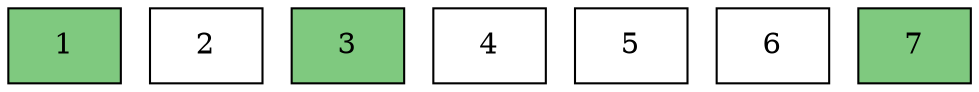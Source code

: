 digraph g {
    node[shape=rect; fixedsize=true style=filled fillcolor=white colorscheme=accent8 ];
    nodesep=0.2;
    1,2,3,4,5,6,7;
    1,3,7[fillcolor="1"]
}
